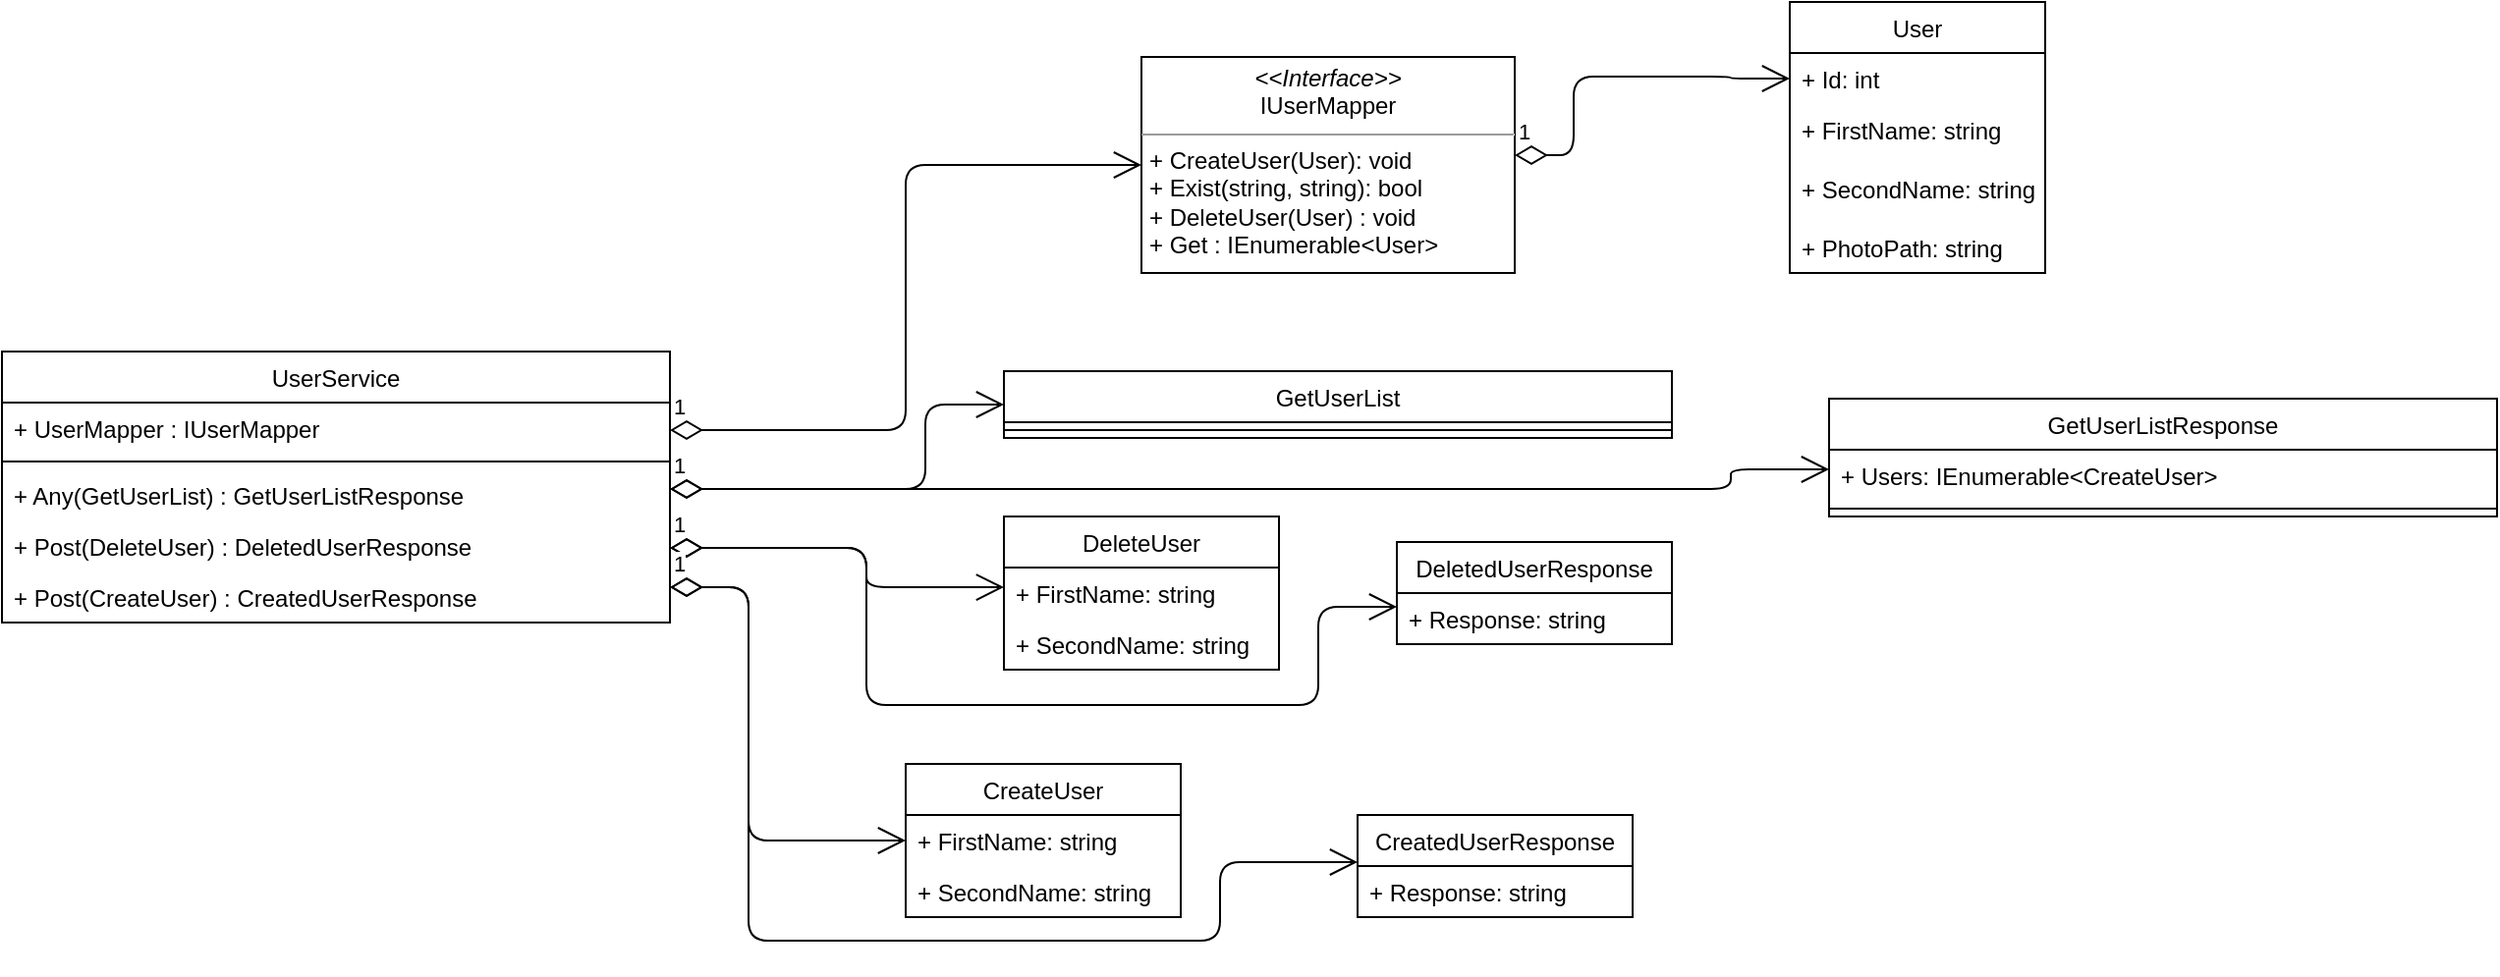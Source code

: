 <mxfile version="12.7.9" type="device"><diagram id="fqahBf5tGSgFv_ieiz59" name="Page-1"><mxGraphModel dx="3340" dy="1915" grid="1" gridSize="10" guides="1" tooltips="1" connect="1" arrows="1" fold="1" page="1" pageScale="1" pageWidth="827" pageHeight="1169" math="0" shadow="0"><root><mxCell id="0"/><mxCell id="1" parent="0"/><mxCell id="ku0bcyrOG8NHsqKOB8PL-1" value="UserService" style="swimlane;fontStyle=0;align=center;verticalAlign=top;childLayout=stackLayout;horizontal=1;startSize=26;horizontalStack=0;resizeParent=1;resizeParentMax=0;resizeLast=0;collapsible=1;marginBottom=0;" vertex="1" parent="1"><mxGeometry x="100" y="578" width="340" height="138" as="geometry"/></mxCell><mxCell id="ku0bcyrOG8NHsqKOB8PL-2" value="+ UserMapper : IUserMapper" style="text;strokeColor=none;fillColor=none;align=left;verticalAlign=top;spacingLeft=4;spacingRight=4;overflow=hidden;rotatable=0;points=[[0,0.5],[1,0.5]];portConstraint=eastwest;" vertex="1" parent="ku0bcyrOG8NHsqKOB8PL-1"><mxGeometry y="26" width="340" height="26" as="geometry"/></mxCell><mxCell id="ku0bcyrOG8NHsqKOB8PL-3" value="" style="line;strokeWidth=1;fillColor=none;align=left;verticalAlign=middle;spacingTop=-1;spacingLeft=3;spacingRight=3;rotatable=0;labelPosition=right;points=[];portConstraint=eastwest;" vertex="1" parent="ku0bcyrOG8NHsqKOB8PL-1"><mxGeometry y="52" width="340" height="8" as="geometry"/></mxCell><mxCell id="ku0bcyrOG8NHsqKOB8PL-4" value="+ Any(GetUserList) : GetUserListResponse" style="text;strokeColor=none;fillColor=none;align=left;verticalAlign=top;spacingLeft=4;spacingRight=4;overflow=hidden;rotatable=0;points=[[0,0.5],[1,0.5]];portConstraint=eastwest;" vertex="1" parent="ku0bcyrOG8NHsqKOB8PL-1"><mxGeometry y="60" width="340" height="26" as="geometry"/></mxCell><mxCell id="ku0bcyrOG8NHsqKOB8PL-19" value="+ Post(DeleteUser) : DeletedUserResponse" style="text;strokeColor=none;fillColor=none;align=left;verticalAlign=top;spacingLeft=4;spacingRight=4;overflow=hidden;rotatable=0;points=[[0,0.5],[1,0.5]];portConstraint=eastwest;" vertex="1" parent="ku0bcyrOG8NHsqKOB8PL-1"><mxGeometry y="86" width="340" height="26" as="geometry"/></mxCell><mxCell id="ku0bcyrOG8NHsqKOB8PL-18" value="+ Post(CreateUser) : CreatedUserResponse" style="text;strokeColor=none;fillColor=none;align=left;verticalAlign=top;spacingLeft=4;spacingRight=4;overflow=hidden;rotatable=0;points=[[0,0.5],[1,0.5]];portConstraint=eastwest;" vertex="1" parent="ku0bcyrOG8NHsqKOB8PL-1"><mxGeometry y="112" width="340" height="26" as="geometry"/></mxCell><mxCell id="ku0bcyrOG8NHsqKOB8PL-5" value="1" style="endArrow=open;html=1;endSize=12;startArrow=diamondThin;startSize=14;startFill=0;edgeStyle=orthogonalEdgeStyle;align=left;verticalAlign=bottom;" edge="1" parent="1" target="ku0bcyrOG8NHsqKOB8PL-10"><mxGeometry x="-1" y="3" relative="1" as="geometry"><mxPoint x="440" y="618" as="sourcePoint"/><mxPoint x="650" y="488" as="targetPoint"/><Array as="points"><mxPoint x="560" y="618"/><mxPoint x="560" y="483"/></Array></mxGeometry></mxCell><mxCell id="ku0bcyrOG8NHsqKOB8PL-10" value="&lt;p style=&quot;margin: 0px ; margin-top: 4px ; text-align: center&quot;&gt;&lt;i&gt;&amp;lt;&amp;lt;Interface&amp;gt;&amp;gt;&lt;/i&gt;&lt;br&gt;IUserMapper&lt;/p&gt;&lt;hr size=&quot;1&quot;&gt;&lt;p style=&quot;margin: 0px ; margin-left: 4px&quot;&gt;+ CreateUser(User): void&lt;br&gt;+ Exist(string, string): bool&lt;/p&gt;&lt;p style=&quot;margin: 0px ; margin-left: 4px&quot;&gt;+ DeleteUser(User) : void&lt;/p&gt;&lt;p style=&quot;margin: 0px ; margin-left: 4px&quot;&gt;+ Get : IEnumerable&amp;lt;User&amp;gt;&lt;/p&gt;" style="verticalAlign=top;align=left;overflow=fill;fontSize=12;fontFamily=Helvetica;html=1;" vertex="1" parent="1"><mxGeometry x="680" y="428" width="190" height="110" as="geometry"/></mxCell><mxCell id="ku0bcyrOG8NHsqKOB8PL-11" value="1" style="endArrow=open;html=1;endSize=12;startArrow=diamondThin;startSize=14;startFill=0;edgeStyle=orthogonalEdgeStyle;align=left;verticalAlign=bottom;entryX=0;entryY=0.5;entryDx=0;entryDy=0;" edge="1" parent="1" target="ku0bcyrOG8NHsqKOB8PL-13"><mxGeometry x="-1" y="3" relative="1" as="geometry"><mxPoint x="870" y="478" as="sourcePoint"/><mxPoint x="910" y="408" as="targetPoint"/><Array as="points"><mxPoint x="900" y="478"/><mxPoint x="900" y="438"/><mxPoint x="980" y="438"/><mxPoint x="1010" y="439"/></Array></mxGeometry></mxCell><mxCell id="ku0bcyrOG8NHsqKOB8PL-12" value="User" style="swimlane;fontStyle=0;childLayout=stackLayout;horizontal=1;startSize=26;fillColor=none;horizontalStack=0;resizeParent=1;resizeParentMax=0;resizeLast=0;collapsible=1;marginBottom=0;" vertex="1" parent="1"><mxGeometry x="1010" y="400" width="130" height="138" as="geometry"/></mxCell><mxCell id="ku0bcyrOG8NHsqKOB8PL-13" value="+ Id: int" style="text;strokeColor=none;fillColor=none;align=left;verticalAlign=top;spacingLeft=4;spacingRight=4;overflow=hidden;rotatable=0;points=[[0,0.5],[1,0.5]];portConstraint=eastwest;" vertex="1" parent="ku0bcyrOG8NHsqKOB8PL-12"><mxGeometry y="26" width="130" height="26" as="geometry"/></mxCell><mxCell id="ku0bcyrOG8NHsqKOB8PL-14" value="+ FirstName: string" style="text;strokeColor=none;fillColor=none;align=left;verticalAlign=top;spacingLeft=4;spacingRight=4;overflow=hidden;rotatable=0;points=[[0,0.5],[1,0.5]];portConstraint=eastwest;" vertex="1" parent="ku0bcyrOG8NHsqKOB8PL-12"><mxGeometry y="52" width="130" height="30" as="geometry"/></mxCell><mxCell id="ku0bcyrOG8NHsqKOB8PL-15" value="+ SecondName: string" style="text;strokeColor=none;fillColor=none;align=left;verticalAlign=top;spacingLeft=4;spacingRight=4;overflow=hidden;rotatable=0;points=[[0,0.5],[1,0.5]];portConstraint=eastwest;" vertex="1" parent="ku0bcyrOG8NHsqKOB8PL-12"><mxGeometry y="82" width="130" height="30" as="geometry"/></mxCell><mxCell id="ku0bcyrOG8NHsqKOB8PL-16" value="+ PhotoPath: string" style="text;strokeColor=none;fillColor=none;align=left;verticalAlign=top;spacingLeft=4;spacingRight=4;overflow=hidden;rotatable=0;points=[[0,0.5],[1,0.5]];portConstraint=eastwest;" vertex="1" parent="ku0bcyrOG8NHsqKOB8PL-12"><mxGeometry y="112" width="130" height="26" as="geometry"/></mxCell><mxCell id="ku0bcyrOG8NHsqKOB8PL-17" value="1" style="endArrow=open;html=1;endSize=12;startArrow=diamondThin;startSize=14;startFill=0;edgeStyle=orthogonalEdgeStyle;align=left;verticalAlign=bottom;entryX=0;entryY=0.5;entryDx=0;entryDy=0;" edge="1" parent="1" target="ku0bcyrOG8NHsqKOB8PL-21"><mxGeometry x="-1" y="3" relative="1" as="geometry"><mxPoint x="440" y="648" as="sourcePoint"/><mxPoint x="600" y="648" as="targetPoint"/><Array as="points"><mxPoint x="570" y="648"/><mxPoint x="570" y="605"/></Array></mxGeometry></mxCell><mxCell id="ku0bcyrOG8NHsqKOB8PL-21" value="GetUserList" style="swimlane;fontStyle=0;align=center;verticalAlign=top;childLayout=stackLayout;horizontal=1;startSize=26;horizontalStack=0;resizeParent=1;resizeParentMax=0;resizeLast=0;collapsible=1;marginBottom=0;" vertex="1" parent="1"><mxGeometry x="610" y="588" width="340" height="34" as="geometry"/></mxCell><mxCell id="ku0bcyrOG8NHsqKOB8PL-23" value="" style="line;strokeWidth=1;fillColor=none;align=left;verticalAlign=middle;spacingTop=-1;spacingLeft=3;spacingRight=3;rotatable=0;labelPosition=right;points=[];portConstraint=eastwest;" vertex="1" parent="ku0bcyrOG8NHsqKOB8PL-21"><mxGeometry y="26" width="340" height="8" as="geometry"/></mxCell><mxCell id="ku0bcyrOG8NHsqKOB8PL-29" value="1" style="endArrow=open;html=1;endSize=12;startArrow=diamondThin;startSize=14;startFill=0;edgeStyle=orthogonalEdgeStyle;align=left;verticalAlign=bottom;" edge="1" parent="1" source="ku0bcyrOG8NHsqKOB8PL-4" target="ku0bcyrOG8NHsqKOB8PL-32"><mxGeometry x="-1" y="3" relative="1" as="geometry"><mxPoint x="440" y="648" as="sourcePoint"/><mxPoint x="990" y="648" as="targetPoint"/><Array as="points"><mxPoint x="980" y="648"/><mxPoint x="980" y="638"/></Array></mxGeometry></mxCell><mxCell id="ku0bcyrOG8NHsqKOB8PL-30" value="GetUserListResponse" style="swimlane;fontStyle=0;align=center;verticalAlign=top;childLayout=stackLayout;horizontal=1;startSize=26;horizontalStack=0;resizeParent=1;resizeParentMax=0;resizeLast=0;collapsible=1;marginBottom=0;" vertex="1" parent="1"><mxGeometry x="1030" y="602" width="340" height="60" as="geometry"/></mxCell><mxCell id="ku0bcyrOG8NHsqKOB8PL-32" value="+ Users: IEnumerable&lt;CreateUser&gt;" style="text;strokeColor=none;fillColor=none;align=left;verticalAlign=top;spacingLeft=4;spacingRight=4;overflow=hidden;rotatable=0;points=[[0,0.5],[1,0.5]];portConstraint=eastwest;" vertex="1" parent="ku0bcyrOG8NHsqKOB8PL-30"><mxGeometry y="26" width="340" height="26" as="geometry"/></mxCell><mxCell id="ku0bcyrOG8NHsqKOB8PL-31" value="" style="line;strokeWidth=1;fillColor=none;align=left;verticalAlign=middle;spacingTop=-1;spacingLeft=3;spacingRight=3;rotatable=0;labelPosition=right;points=[];portConstraint=eastwest;" vertex="1" parent="ku0bcyrOG8NHsqKOB8PL-30"><mxGeometry y="52" width="340" height="8" as="geometry"/></mxCell><mxCell id="ku0bcyrOG8NHsqKOB8PL-38" value="DeleteUser" style="swimlane;fontStyle=0;childLayout=stackLayout;horizontal=1;startSize=26;fillColor=none;horizontalStack=0;resizeParent=1;resizeParentMax=0;resizeLast=0;collapsible=1;marginBottom=0;" vertex="1" parent="1"><mxGeometry x="610" y="662" width="140" height="78" as="geometry"/></mxCell><mxCell id="ku0bcyrOG8NHsqKOB8PL-39" value="+ FirstName: string" style="text;strokeColor=none;fillColor=none;align=left;verticalAlign=top;spacingLeft=4;spacingRight=4;overflow=hidden;rotatable=0;points=[[0,0.5],[1,0.5]];portConstraint=eastwest;" vertex="1" parent="ku0bcyrOG8NHsqKOB8PL-38"><mxGeometry y="26" width="140" height="26" as="geometry"/></mxCell><mxCell id="ku0bcyrOG8NHsqKOB8PL-40" value="+ SecondName: string" style="text;strokeColor=none;fillColor=none;align=left;verticalAlign=top;spacingLeft=4;spacingRight=4;overflow=hidden;rotatable=0;points=[[0,0.5],[1,0.5]];portConstraint=eastwest;" vertex="1" parent="ku0bcyrOG8NHsqKOB8PL-38"><mxGeometry y="52" width="140" height="26" as="geometry"/></mxCell><mxCell id="ku0bcyrOG8NHsqKOB8PL-42" value="1" style="endArrow=open;html=1;endSize=12;startArrow=diamondThin;startSize=14;startFill=0;edgeStyle=orthogonalEdgeStyle;align=left;verticalAlign=bottom;entryX=0;entryY=0.385;entryDx=0;entryDy=0;entryPerimeter=0;" edge="1" parent="1" target="ku0bcyrOG8NHsqKOB8PL-39"><mxGeometry x="-1" y="3" relative="1" as="geometry"><mxPoint x="440" y="678" as="sourcePoint"/><mxPoint x="600" y="698" as="targetPoint"/><Array as="points"><mxPoint x="540" y="678"/><mxPoint x="540" y="698"/></Array></mxGeometry></mxCell><mxCell id="ku0bcyrOG8NHsqKOB8PL-43" value="1" style="endArrow=open;html=1;endSize=12;startArrow=diamondThin;startSize=14;startFill=0;edgeStyle=orthogonalEdgeStyle;align=left;verticalAlign=bottom;" edge="1" parent="1"><mxGeometry x="-1" y="3" relative="1" as="geometry"><mxPoint x="440" y="678" as="sourcePoint"/><mxPoint x="810" y="708" as="targetPoint"/><Array as="points"><mxPoint x="540" y="678"/><mxPoint x="540" y="758"/><mxPoint x="770" y="758"/><mxPoint x="770" y="708"/></Array></mxGeometry></mxCell><mxCell id="ku0bcyrOG8NHsqKOB8PL-44" value="DeletedUserResponse" style="swimlane;fontStyle=0;childLayout=stackLayout;horizontal=1;startSize=26;fillColor=none;horizontalStack=0;resizeParent=1;resizeParentMax=0;resizeLast=0;collapsible=1;marginBottom=0;" vertex="1" parent="1"><mxGeometry x="810" y="675" width="140" height="52" as="geometry"/></mxCell><mxCell id="ku0bcyrOG8NHsqKOB8PL-45" value="+ Response: string" style="text;strokeColor=none;fillColor=none;align=left;verticalAlign=top;spacingLeft=4;spacingRight=4;overflow=hidden;rotatable=0;points=[[0,0.5],[1,0.5]];portConstraint=eastwest;" vertex="1" parent="ku0bcyrOG8NHsqKOB8PL-44"><mxGeometry y="26" width="140" height="26" as="geometry"/></mxCell><mxCell id="ku0bcyrOG8NHsqKOB8PL-49" value="CreateUser" style="swimlane;fontStyle=0;childLayout=stackLayout;horizontal=1;startSize=26;fillColor=none;horizontalStack=0;resizeParent=1;resizeParentMax=0;resizeLast=0;collapsible=1;marginBottom=0;" vertex="1" parent="1"><mxGeometry x="560" y="788" width="140" height="78" as="geometry"/></mxCell><mxCell id="ku0bcyrOG8NHsqKOB8PL-50" value="+ FirstName: string" style="text;strokeColor=none;fillColor=none;align=left;verticalAlign=top;spacingLeft=4;spacingRight=4;overflow=hidden;rotatable=0;points=[[0,0.5],[1,0.5]];portConstraint=eastwest;" vertex="1" parent="ku0bcyrOG8NHsqKOB8PL-49"><mxGeometry y="26" width="140" height="26" as="geometry"/></mxCell><mxCell id="ku0bcyrOG8NHsqKOB8PL-51" value="+ SecondName: string" style="text;strokeColor=none;fillColor=none;align=left;verticalAlign=top;spacingLeft=4;spacingRight=4;overflow=hidden;rotatable=0;points=[[0,0.5],[1,0.5]];portConstraint=eastwest;" vertex="1" parent="ku0bcyrOG8NHsqKOB8PL-49"><mxGeometry y="52" width="140" height="26" as="geometry"/></mxCell><mxCell id="ku0bcyrOG8NHsqKOB8PL-52" value="1" style="endArrow=open;html=1;endSize=12;startArrow=diamondThin;startSize=14;startFill=0;edgeStyle=orthogonalEdgeStyle;align=left;verticalAlign=bottom;" edge="1" parent="1" target="ku0bcyrOG8NHsqKOB8PL-50"><mxGeometry x="-1" y="3" relative="1" as="geometry"><mxPoint x="440.0" y="698" as="sourcePoint"/><mxPoint x="540" y="828" as="targetPoint"/><Array as="points"><mxPoint x="480" y="698"/><mxPoint x="480" y="827"/></Array></mxGeometry></mxCell><mxCell id="ku0bcyrOG8NHsqKOB8PL-53" value="1" style="endArrow=open;html=1;endSize=12;startArrow=diamondThin;startSize=14;startFill=0;edgeStyle=orthogonalEdgeStyle;align=left;verticalAlign=bottom;" edge="1" parent="1"><mxGeometry x="-1" y="3" relative="1" as="geometry"><mxPoint x="440.0" y="698" as="sourcePoint"/><mxPoint x="790" y="838" as="targetPoint"/><Array as="points"><mxPoint x="480" y="698"/><mxPoint x="480" y="878"/><mxPoint x="720" y="878"/><mxPoint x="720" y="838"/></Array></mxGeometry></mxCell><mxCell id="ku0bcyrOG8NHsqKOB8PL-54" value="CreatedUserResponse" style="swimlane;fontStyle=0;childLayout=stackLayout;horizontal=1;startSize=26;fillColor=none;horizontalStack=0;resizeParent=1;resizeParentMax=0;resizeLast=0;collapsible=1;marginBottom=0;" vertex="1" parent="1"><mxGeometry x="790" y="814" width="140" height="52" as="geometry"/></mxCell><mxCell id="ku0bcyrOG8NHsqKOB8PL-55" value="+ Response: string" style="text;strokeColor=none;fillColor=none;align=left;verticalAlign=top;spacingLeft=4;spacingRight=4;overflow=hidden;rotatable=0;points=[[0,0.5],[1,0.5]];portConstraint=eastwest;" vertex="1" parent="ku0bcyrOG8NHsqKOB8PL-54"><mxGeometry y="26" width="140" height="26" as="geometry"/></mxCell></root></mxGraphModel></diagram></mxfile>